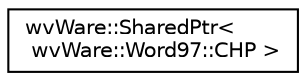 digraph "类继承关系图"
{
  edge [fontname="Helvetica",fontsize="10",labelfontname="Helvetica",labelfontsize="10"];
  node [fontname="Helvetica",fontsize="10",shape=record];
  rankdir="LR";
  Node0 [label="wvWare::SharedPtr\<\l wvWare::Word97::CHP \>",height=0.2,width=0.4,color="black", fillcolor="white", style="filled",URL="$structwv_ware_1_1_shared_ptr.html"];
}
